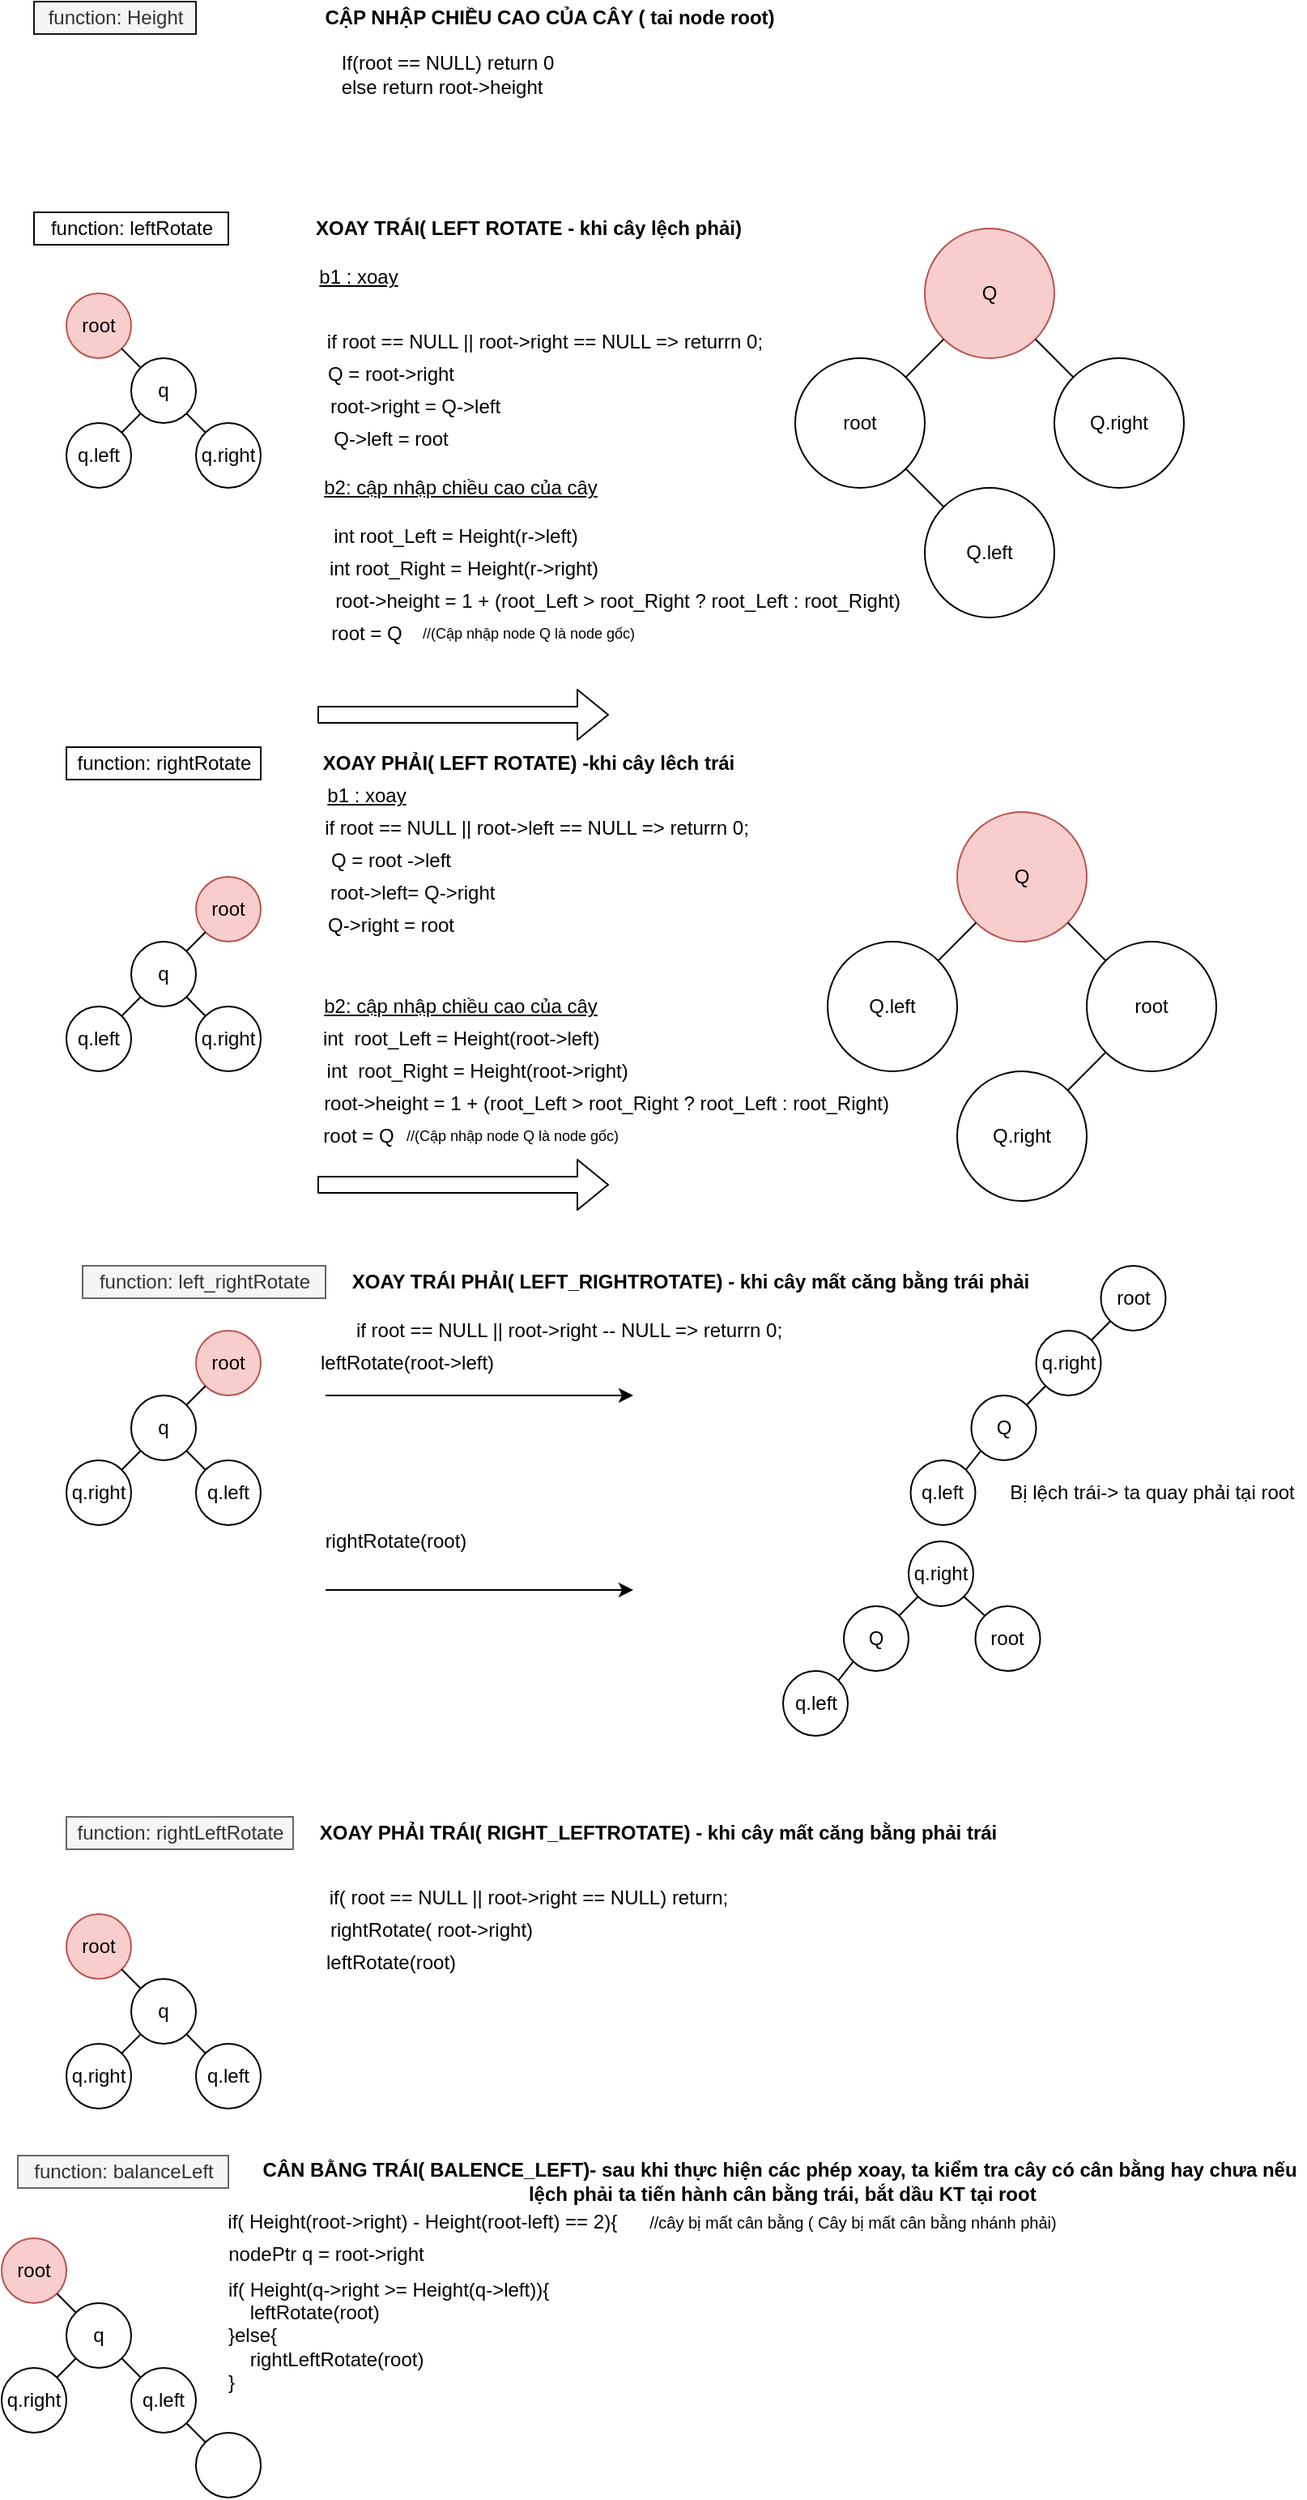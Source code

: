 <mxfile version="14.6.1" type="device"><diagram id="JjCpVRnKjFl-CgR2KbQl" name="Page-1"><mxGraphModel dx="782" dy="1606" grid="1" gridSize="10" guides="1" tooltips="1" connect="1" arrows="1" fold="1" page="1" pageScale="1" pageWidth="827" pageHeight="1169" math="0" shadow="0"><root><mxCell id="0"/><mxCell id="1" parent="0"/><mxCell id="ODR9E4_uN3qAJO0rt-k--1" value="root" style="ellipse;whiteSpace=wrap;html=1;" parent="1" vertex="1"><mxGeometry x="490" y="40" width="80" height="80" as="geometry"/></mxCell><mxCell id="ODR9E4_uN3qAJO0rt-k--2" value="Q" style="ellipse;whiteSpace=wrap;html=1;fillColor=#f8cecc;strokeColor=#b85450;" parent="1" vertex="1"><mxGeometry x="570" y="-40" width="80" height="80" as="geometry"/></mxCell><mxCell id="ODR9E4_uN3qAJO0rt-k--4" value="" style="endArrow=none;html=1;exitX=1;exitY=1;exitDx=0;exitDy=0;entryX=0;entryY=0;entryDx=0;entryDy=0;" parent="1" source="ODR9E4_uN3qAJO0rt-k--1" target="ODR9E4_uN3qAJO0rt-k--11" edge="1"><mxGeometry width="50" height="50" relative="1" as="geometry"><mxPoint x="600" y="50" as="sourcePoint"/><mxPoint x="650" as="targetPoint"/></mxGeometry></mxCell><mxCell id="ODR9E4_uN3qAJO0rt-k--7" value="Q.right" style="ellipse;whiteSpace=wrap;html=1;aspect=fixed;" parent="1" vertex="1"><mxGeometry x="650" y="40" width="80" height="80" as="geometry"/></mxCell><mxCell id="ODR9E4_uN3qAJO0rt-k--8" value="" style="endArrow=none;html=1;exitX=1;exitY=1;exitDx=0;exitDy=0;" parent="1" source="ODR9E4_uN3qAJO0rt-k--2" target="ODR9E4_uN3qAJO0rt-k--7" edge="1"><mxGeometry width="50" height="50" relative="1" as="geometry"><mxPoint x="550" y="50" as="sourcePoint"/><mxPoint x="600" as="targetPoint"/></mxGeometry></mxCell><mxCell id="ODR9E4_uN3qAJO0rt-k--11" value="Q.left" style="ellipse;whiteSpace=wrap;html=1;aspect=fixed;" parent="1" vertex="1"><mxGeometry x="570" y="120" width="80" height="80" as="geometry"/></mxCell><mxCell id="ODR9E4_uN3qAJO0rt-k--12" value="" style="endArrow=none;html=1;entryX=0;entryY=1;entryDx=0;entryDy=0;exitX=1;exitY=0;exitDx=0;exitDy=0;" parent="1" source="ODR9E4_uN3qAJO0rt-k--1" target="ODR9E4_uN3qAJO0rt-k--2" edge="1"><mxGeometry width="50" height="50" relative="1" as="geometry"><mxPoint x="550" y="50" as="sourcePoint"/><mxPoint x="600" as="targetPoint"/></mxGeometry></mxCell><mxCell id="ODR9E4_uN3qAJO0rt-k--15" value="XOAY TRÁI( LEFT ROTATE - khi cây lệch phải)" style="text;html=1;align=center;verticalAlign=middle;resizable=0;points=[];autosize=1;strokeColor=none;fontStyle=1" parent="1" vertex="1"><mxGeometry x="185" y="-50" width="280" height="20" as="geometry"/></mxCell><mxCell id="ODR9E4_uN3qAJO0rt-k--16" value="root" style="ellipse;whiteSpace=wrap;html=1;aspect=fixed;" parent="1" vertex="1"><mxGeometry x="670" y="400" width="80" height="80" as="geometry"/></mxCell><mxCell id="ODR9E4_uN3qAJO0rt-k--17" value="Q" style="ellipse;whiteSpace=wrap;html=1;aspect=fixed;fillColor=#f8cecc;strokeColor=#b85450;" parent="1" vertex="1"><mxGeometry x="590" y="320" width="80" height="80" as="geometry"/></mxCell><mxCell id="ODR9E4_uN3qAJO0rt-k--18" value="Q.left" style="ellipse;whiteSpace=wrap;html=1;aspect=fixed;" parent="1" vertex="1"><mxGeometry x="510" y="400" width="80" height="80" as="geometry"/></mxCell><mxCell id="ODR9E4_uN3qAJO0rt-k--19" value="Q.right" style="ellipse;whiteSpace=wrap;html=1;aspect=fixed;" parent="1" vertex="1"><mxGeometry x="590" y="480" width="80" height="80" as="geometry"/></mxCell><mxCell id="ODR9E4_uN3qAJO0rt-k--20" value="Q = root -&amp;gt;left" style="text;html=1;align=center;verticalAlign=middle;resizable=0;points=[];autosize=1;strokeColor=none;" parent="1" vertex="1"><mxGeometry x="195" y="340" width="90" height="20" as="geometry"/></mxCell><mxCell id="ODR9E4_uN3qAJO0rt-k--21" value="" style="endArrow=none;html=1;exitX=0;exitY=0;exitDx=0;exitDy=0;" parent="1" source="ODR9E4_uN3qAJO0rt-k--16" target="ODR9E4_uN3qAJO0rt-k--17" edge="1"><mxGeometry width="50" height="50" relative="1" as="geometry"><mxPoint x="850" y="450" as="sourcePoint"/><mxPoint x="900" y="400" as="targetPoint"/></mxGeometry></mxCell><mxCell id="ODR9E4_uN3qAJO0rt-k--22" value="" style="endArrow=none;html=1;exitX=0;exitY=1;exitDx=0;exitDy=0;entryX=1;entryY=0;entryDx=0;entryDy=0;" parent="1" source="ODR9E4_uN3qAJO0rt-k--16" target="ODR9E4_uN3qAJO0rt-k--19" edge="1"><mxGeometry width="50" height="50" relative="1" as="geometry"><mxPoint x="850" y="450" as="sourcePoint"/><mxPoint x="900" y="400" as="targetPoint"/></mxGeometry></mxCell><mxCell id="ODR9E4_uN3qAJO0rt-k--23" value="" style="endArrow=none;html=1;exitX=0;exitY=1;exitDx=0;exitDy=0;entryX=1;entryY=0;entryDx=0;entryDy=0;" parent="1" source="ODR9E4_uN3qAJO0rt-k--17" target="ODR9E4_uN3qAJO0rt-k--18" edge="1"><mxGeometry width="50" height="50" relative="1" as="geometry"><mxPoint x="850" y="450" as="sourcePoint"/><mxPoint x="900" y="400" as="targetPoint"/></mxGeometry></mxCell><mxCell id="ODR9E4_uN3qAJO0rt-k--24" value="root-&amp;gt;left= Q-&amp;gt;right&amp;nbsp;" style="text;html=1;align=center;verticalAlign=middle;resizable=0;points=[];autosize=1;strokeColor=none;" parent="1" vertex="1"><mxGeometry x="195" y="360" width="120" height="20" as="geometry"/></mxCell><mxCell id="ODR9E4_uN3qAJO0rt-k--25" value="Q-&amp;gt;right = root" style="text;html=1;align=center;verticalAlign=middle;resizable=0;points=[];autosize=1;strokeColor=none;" parent="1" vertex="1"><mxGeometry x="195" y="380" width="90" height="20" as="geometry"/></mxCell><mxCell id="ODR9E4_uN3qAJO0rt-k--28" value="root" style="ellipse;whiteSpace=wrap;html=1;aspect=fixed;fillColor=#f8cecc;strokeColor=#b85450;" parent="1" vertex="1"><mxGeometry x="40" width="40" height="40" as="geometry"/></mxCell><mxCell id="ODR9E4_uN3qAJO0rt-k--29" value="q" style="ellipse;whiteSpace=wrap;html=1;aspect=fixed;" parent="1" vertex="1"><mxGeometry x="80" y="40" width="40" height="40" as="geometry"/></mxCell><mxCell id="ODR9E4_uN3qAJO0rt-k--30" value="q.right" style="ellipse;whiteSpace=wrap;html=1;aspect=fixed;" parent="1" vertex="1"><mxGeometry x="120" y="80" width="40" height="40" as="geometry"/></mxCell><mxCell id="ODR9E4_uN3qAJO0rt-k--31" value="" style="endArrow=none;html=1;entryX=1;entryY=1;entryDx=0;entryDy=0;exitX=0;exitY=0;exitDx=0;exitDy=0;" parent="1" source="ODR9E4_uN3qAJO0rt-k--29" target="ODR9E4_uN3qAJO0rt-k--28" edge="1"><mxGeometry width="50" height="50" relative="1" as="geometry"><mxPoint x="-180" y="190" as="sourcePoint"/><mxPoint x="-130" y="140" as="targetPoint"/></mxGeometry></mxCell><mxCell id="ODR9E4_uN3qAJO0rt-k--32" value="" style="endArrow=none;html=1;exitX=1;exitY=1;exitDx=0;exitDy=0;entryX=0;entryY=0;entryDx=0;entryDy=0;" parent="1" source="ODR9E4_uN3qAJO0rt-k--29" target="ODR9E4_uN3qAJO0rt-k--30" edge="1"><mxGeometry width="50" height="50" relative="1" as="geometry"><mxPoint x="-180" y="190" as="sourcePoint"/><mxPoint x="-130" y="140" as="targetPoint"/></mxGeometry></mxCell><mxCell id="ODR9E4_uN3qAJO0rt-k--34" value="q.left" style="ellipse;whiteSpace=wrap;html=1;aspect=fixed;" parent="1" vertex="1"><mxGeometry x="40" y="80" width="40" height="40" as="geometry"/></mxCell><mxCell id="ODR9E4_uN3qAJO0rt-k--35" value="" style="endArrow=none;html=1;exitX=0;exitY=1;exitDx=0;exitDy=0;entryX=1;entryY=0;entryDx=0;entryDy=0;" parent="1" source="ODR9E4_uN3qAJO0rt-k--29" target="ODR9E4_uN3qAJO0rt-k--34" edge="1"><mxGeometry width="50" height="50" relative="1" as="geometry"><mxPoint x="-180" y="190" as="sourcePoint"/><mxPoint x="-130" y="140" as="targetPoint"/></mxGeometry></mxCell><mxCell id="ODR9E4_uN3qAJO0rt-k--45" value="root" style="ellipse;whiteSpace=wrap;html=1;aspect=fixed;fillColor=#f8cecc;strokeColor=#b85450;" parent="1" vertex="1"><mxGeometry x="120" y="360" width="40" height="40" as="geometry"/></mxCell><mxCell id="ODR9E4_uN3qAJO0rt-k--46" value="q" style="ellipse;whiteSpace=wrap;html=1;aspect=fixed;" parent="1" vertex="1"><mxGeometry x="80" y="400" width="40" height="40" as="geometry"/></mxCell><mxCell id="ODR9E4_uN3qAJO0rt-k--47" value="q.right" style="ellipse;whiteSpace=wrap;html=1;aspect=fixed;" parent="1" vertex="1"><mxGeometry x="120" y="440" width="40" height="40" as="geometry"/></mxCell><mxCell id="ODR9E4_uN3qAJO0rt-k--48" value="q.left" style="ellipse;whiteSpace=wrap;html=1;aspect=fixed;" parent="1" vertex="1"><mxGeometry x="40" y="440" width="40" height="40" as="geometry"/></mxCell><mxCell id="ODR9E4_uN3qAJO0rt-k--49" value="" style="endArrow=none;html=1;entryX=0;entryY=1;entryDx=0;entryDy=0;exitX=1;exitY=0;exitDx=0;exitDy=0;" parent="1" source="ODR9E4_uN3qAJO0rt-k--46" target="ODR9E4_uN3qAJO0rt-k--45" edge="1"><mxGeometry width="50" height="50" relative="1" as="geometry"><mxPoint x="-180" y="390" as="sourcePoint"/><mxPoint x="-130" y="340" as="targetPoint"/></mxGeometry></mxCell><mxCell id="ODR9E4_uN3qAJO0rt-k--50" value="" style="endArrow=none;html=1;entryX=0;entryY=1;entryDx=0;entryDy=0;exitX=1;exitY=0;exitDx=0;exitDy=0;" parent="1" source="ODR9E4_uN3qAJO0rt-k--48" target="ODR9E4_uN3qAJO0rt-k--46" edge="1"><mxGeometry width="50" height="50" relative="1" as="geometry"><mxPoint x="-180" y="390" as="sourcePoint"/><mxPoint x="-130" y="340" as="targetPoint"/></mxGeometry></mxCell><mxCell id="ODR9E4_uN3qAJO0rt-k--51" value="" style="endArrow=none;html=1;entryX=1;entryY=1;entryDx=0;entryDy=0;exitX=0;exitY=0;exitDx=0;exitDy=0;" parent="1" source="ODR9E4_uN3qAJO0rt-k--47" target="ODR9E4_uN3qAJO0rt-k--46" edge="1"><mxGeometry width="50" height="50" relative="1" as="geometry"><mxPoint x="-180" y="390" as="sourcePoint"/><mxPoint x="-130" y="340" as="targetPoint"/></mxGeometry></mxCell><mxCell id="ODR9E4_uN3qAJO0rt-k--52" value="" style="shape=flexArrow;endArrow=classic;html=1;" parent="1" edge="1"><mxGeometry width="50" height="50" relative="1" as="geometry"><mxPoint x="195" y="260" as="sourcePoint"/><mxPoint x="375" y="260" as="targetPoint"/></mxGeometry></mxCell><mxCell id="ODR9E4_uN3qAJO0rt-k--53" value="" style="shape=flexArrow;endArrow=classic;html=1;" parent="1" edge="1"><mxGeometry width="50" height="50" relative="1" as="geometry"><mxPoint x="195" y="550" as="sourcePoint"/><mxPoint x="375" y="550" as="targetPoint"/></mxGeometry></mxCell><mxCell id="ODR9E4_uN3qAJO0rt-k--54" value="XOAY PHẢI( LEFT ROTATE) -khi cây lêch trái" style="text;html=1;align=center;verticalAlign=middle;resizable=0;points=[];autosize=1;strokeColor=none;fontStyle=1" parent="1" vertex="1"><mxGeometry x="190" y="280" width="270" height="20" as="geometry"/></mxCell><mxCell id="egWvYrUfAF66t9lteNuw-1" value="&lt;font style=&quot;font-size: 12px&quot;&gt;function: leftRotate&lt;/font&gt;" style="text;html=1;align=center;verticalAlign=middle;resizable=0;points=[];autosize=2&#10;;strokeWidth=1;strokeColor=#000000;" parent="1" vertex="1"><mxGeometry x="20" y="-50" width="120" height="20" as="geometry"/></mxCell><mxCell id="egWvYrUfAF66t9lteNuw-2" value="&lt;font style=&quot;font-size: 12px&quot;&gt;function: rightRotate&lt;/font&gt;" style="text;html=1;align=center;verticalAlign=middle;resizable=0;points=[];autosize=2&#10;;strokeWidth=1;strokeColor=#000000;" parent="1" vertex="1"><mxGeometry x="40" y="280" width="120" height="20" as="geometry"/></mxCell><mxCell id="egWvYrUfAF66t9lteNuw-19" value="&lt;span style=&quot;color: rgba(0 , 0 , 0 , 0) ; font-family: monospace ; font-size: 0px&quot;&gt;%3CmxGraphModel%3E%3Croot%3E%3CmxCell%20id%3D%220%22%2F%3E%3CmxCell%20id%3D%221%22%20parent%3D%220%22%2F%3E%3CmxCell%20id%3D%222%22%20value%3D%22if%20root%20%3D%3D%20NULL%20%7C%7C%20root-%26amp%3Bgt%3Bright%20--%20NULL%20%3D%26amp%3Bgt%3B%20returrn%200%3B%22%20style%3D%22text%3Bhtml%3D1%3Balign%3Dcenter%3BverticalAlign%3Dmiddle%3Bresizable%3D0%3Bpoints%3D%5B%5D%3Bautosize%3D1%3BstrokeColor%3Dnone%3B%22%20vertex%3D%221%22%20parent%3D%221%22%3E%3CmxGeometry%20x%3D%22220%22%20y%3D%22620%22%20width%3D%22280%22%20height%3D%2220%22%20as%3D%22geometry%22%2F%3E%3C%2FmxCell%3E%3CmxCell%20id%3D%223%22%20value%3D%22Q%20%3D%20root-%26amp%3Bgt%3Bright%26lt%3Bbr%26gt%3B%22%20style%3D%22text%3Bhtml%3D1%3Balign%3Dcenter%3BverticalAlign%3Dmiddle%3Bresizable%3D0%3Bpoints%3D%5B%5D%3Bautosize%3D1%3BstrokeColor%3Dnone%3B%22%20vertex%3D%221%22%20parent%3D%221%22%3E%3CmxGeometry%20x%3D%22220%22%20y%3D%22640%22%20width%3D%2290%22%20height%3D%2220%22%20as%3D%22geometry%22%2F%3E%3C%2FmxCell%3E%3CmxCell%20id%3D%224%22%20value%3D%22root-%26amp%3Bgt%3Bright%20%3D%20Q-%26amp%3Bgt%3Bleft%22%20style%3D%22text%3Bhtml%3D1%3Balign%3Dcenter%3BverticalAlign%3Dmiddle%3Bresizable%3D0%3Bpoints%3D%5B%5D%3Bautosize%3D1%3BstrokeColor%3Dnone%3B%22%20vertex%3D%221%22%20parent%3D%221%22%3E%3CmxGeometry%20x%3D%22220%22%20y%3D%22660%22%20width%3D%22120%22%20height%3D%2220%22%20as%3D%22geometry%22%2F%3E%3C%2FmxCell%3E%3CmxCell%20id%3D%225%22%20value%3D%22Q-%26amp%3Bgt%3Bleft%20%3D%20root%26lt%3Bbr%26gt%3B%22%20style%3D%22text%3Bhtml%3D1%3Balign%3Dcenter%3BverticalAlign%3Dmiddle%3Bresizable%3D0%3Bpoints%3D%5B%5D%3Bautosize%3D1%3BstrokeColor%3Dnone%3B%22%20vertex%3D%221%22%20parent%3D%221%22%3E%3CmxGeometry%20x%3D%22220%22%20y%3D%22680%22%20width%3D%2290%22%20height%3D%2220%22%20as%3D%22geometry%22%2F%3E%3C%2FmxCell%3E%3CmxCell%20id%3D%226%22%20value%3D%22root%20%3D%20Q%22%20style%3D%22text%3Bhtml%3D1%3Balign%3Dcenter%3BverticalAlign%3Dmiddle%3Bresizable%3D0%3Bpoints%3D%5B%5D%3Bautosize%3D1%3BstrokeColor%3Dnone%3B%22%20vertex%3D%221%22%20parent%3D%221%22%3E%3CmxGeometry%20x%3D%22220%22%20y%3D%22700%22%20width%3D%2260%22%20height%3D%2220%22%20as%3D%22geometry%22%2F%3E%3C%2FmxCell%3E%3C%2Froot%3E%3C%2FmxGraphModel%3E&lt;/span&gt;&lt;span style=&quot;color: rgba(0 , 0 , 0 , 0) ; font-family: monospace ; font-size: 0px&quot;&gt;%3CmxGraphModel%3E%3Croot%3E%3CmxCell%20id%3D%220%22%2F%3E%3CmxCell%20id%3D%221%22%20parent%3D%220%22%2F%3E%3CmxCell%20id%3D%222%22%20value%3D%22if%20root%20%3D%3D%20NULL%20%7C%7C%20root-%26amp%3Bgt%3Bright%20--%20NULL%20%3D%26amp%3Bgt%3B%20returrn%200%3B%22%20style%3D%22text%3Bhtml%3D1%3Balign%3Dcenter%3BverticalAlign%3Dmiddle%3Bresizable%3D0%3Bpoints%3D%5B%5D%3Bautosize%3D1%3BstrokeColor%3Dnone%3B%22%20vertex%3D%221%22%20parent%3D%221%22%3E%3CmxGeometry%20x%3D%22220%22%20y%3D%22620%22%20width%3D%22280%22%20height%3D%2220%22%20as%3D%22geometry%22%2F%3E%3C%2FmxCell%3E%3CmxCell%20id%3D%223%22%20value%3D%22Q%20%3D%20root-%26amp%3Bgt%3Bright%26lt%3Bbr%26gt%3B%22%20style%3D%22text%3Bhtml%3D1%3Balign%3Dcenter%3BverticalAlign%3Dmiddle%3Bresizable%3D0%3Bpoints%3D%5B%5D%3Bautosize%3D1%3BstrokeColor%3Dnone%3B%22%20vertex%3D%221%22%20parent%3D%221%22%3E%3CmxGeometry%20x%3D%22220%22%20y%3D%22640%22%20width%3D%2290%22%20height%3D%2220%22%20as%3D%22geometry%22%2F%3E%3C%2FmxCell%3E%3CmxCell%20id%3D%224%22%20value%3D%22root-%26amp%3Bgt%3Bright%20%3D%20Q-%26amp%3Bgt%3Bleft%22%20style%3D%22text%3Bhtml%3D1%3Balign%3Dcenter%3BverticalAlign%3Dmiddle%3Bresizable%3D0%3Bpoints%3D%5B%5D%3Bautosize%3D1%3BstrokeColor%3Dnone%3B%22%20vertex%3D%221%22%20parent%3D%221%22%3E%3CmxGeometry%20x%3D%22220%22%20y%3D%22660%22%20width%3D%22120%22%20height%3D%2220%22%20as%3D%22geometry%22%2F%3E%3C%2FmxCell%3E%3CmxCell%20id%3D%225%22%20value%3D%22Q-%26amp%3Bgt%3Bleft%20%3D%20root%26lt%3Bbr%26gt%3B%22%20style%3D%22text%3Bhtml%3D1%3Balign%3Dcenter%3BverticalAlign%3Dmiddle%3Bresizable%3D0%3Bpoints%3D%5B%5D%3Bautosize%3D1%3BstrokeColor%3Dnone%3B%22%20vertex%3D%221%22%20parent%3D%221%22%3E%3CmxGeometry%20x%3D%22220%22%20y%3D%22680%22%20width%3D%2290%22%20height%3D%2220%22%20as%3D%22geometry%22%2F%3E%3C%2FmxCell%3E%3CmxCell%20id%3D%226%22%20value%3D%22root%20%3D%20Q%22%20style%3D%22text%3Bhtml%3D1%3Balign%3Dcenter%3BverticalAlign%3Dmiddle%3Bresizable%3D0%3Bpoints%3D%5B%5D%3Bautosize%3D1%3BstrokeColor%3Dnone%3B%22%20vertex%3D%221%22%20parent%3D%221%22%3E%3CmxGeometry%20x%3D%22220%22%20y%3D%22700%22%20width%3D%2260%22%20height%3D%2220%22%20as%3D%22geometry%22%2F%3E%3C%2FmxCell%3E%3C%2Froot%3E%3C%2FmxGraphModel%3E&lt;/span&gt;" style="text;html=1;align=center;verticalAlign=middle;resizable=0;points=[];autosize=1;strokeColor=none;" parent="1" vertex="1"><mxGeometry x="280" y="-20" width="20" height="20" as="geometry"/></mxCell><mxCell id="egWvYrUfAF66t9lteNuw-20" value="if root == NULL || root-&amp;gt;right == NULL =&amp;gt; returrn 0;" style="text;html=1;align=center;verticalAlign=middle;resizable=0;points=[];autosize=1;strokeColor=none;" parent="1" vertex="1"><mxGeometry x="195" y="20" width="280" height="20" as="geometry"/></mxCell><mxCell id="egWvYrUfAF66t9lteNuw-21" value="Q = root-&amp;gt;right&lt;br&gt;" style="text;html=1;align=center;verticalAlign=middle;resizable=0;points=[];autosize=1;strokeColor=none;" parent="1" vertex="1"><mxGeometry x="195" y="40" width="90" height="20" as="geometry"/></mxCell><mxCell id="egWvYrUfAF66t9lteNuw-22" value="root-&amp;gt;right = Q-&amp;gt;left" style="text;html=1;align=center;verticalAlign=middle;resizable=0;points=[];autosize=1;strokeColor=none;" parent="1" vertex="1"><mxGeometry x="195" y="60" width="120" height="20" as="geometry"/></mxCell><mxCell id="egWvYrUfAF66t9lteNuw-23" value="Q-&amp;gt;left = root&lt;br&gt;" style="text;html=1;align=center;verticalAlign=middle;resizable=0;points=[];autosize=1;strokeColor=none;" parent="1" vertex="1"><mxGeometry x="195" y="80" width="90" height="20" as="geometry"/></mxCell><mxCell id="egWvYrUfAF66t9lteNuw-29" value="&lt;u&gt;b1 : xoay&lt;/u&gt;" style="text;html=1;align=center;verticalAlign=middle;resizable=0;points=[];autosize=1;" parent="1" vertex="1"><mxGeometry x="190" y="-20" width="60" height="20" as="geometry"/></mxCell><mxCell id="egWvYrUfAF66t9lteNuw-30" value="b2: cập nhập chiều cao của cây" style="text;html=1;align=center;verticalAlign=middle;resizable=0;points=[];autosize=1;fontStyle=4" parent="1" vertex="1"><mxGeometry x="192.5" y="110" width="180" height="20" as="geometry"/></mxCell><mxCell id="egWvYrUfAF66t9lteNuw-31" value="int root_Left = Height(r-&amp;gt;left)" style="text;html=1;align=center;verticalAlign=middle;resizable=0;points=[];autosize=1;strokeColor=none;" parent="1" vertex="1"><mxGeometry x="195" y="140" width="170" height="20" as="geometry"/></mxCell><mxCell id="egWvYrUfAF66t9lteNuw-32" value="int root_Right = Height(r-&amp;gt;right)" style="text;html=1;align=center;verticalAlign=middle;resizable=0;points=[];autosize=1;strokeColor=none;" parent="1" vertex="1"><mxGeometry x="195" y="160" width="180" height="20" as="geometry"/></mxCell><mxCell id="egWvYrUfAF66t9lteNuw-33" value="function: Height" style="text;html=1;align=center;verticalAlign=middle;resizable=0;points=[];autosize=1;fillColor=#f5f5f5;fontColor=#333333;strokeColor=#141414;" parent="1" vertex="1"><mxGeometry x="20" y="-180" width="100" height="20" as="geometry"/></mxCell><mxCell id="egWvYrUfAF66t9lteNuw-34" value="CẬP NHẬP CHIỀU CAO CỦA CÂY ( tai node root)" style="text;html=1;align=center;verticalAlign=middle;resizable=0;points=[];autosize=1;strokeColor=none;fontStyle=1" parent="1" vertex="1"><mxGeometry x="192.5" y="-180" width="290" height="20" as="geometry"/></mxCell><mxCell id="egWvYrUfAF66t9lteNuw-35" value="If(root == NULL) return 0&lt;br&gt;&lt;div style=&quot;text-align: left&quot;&gt;&lt;span&gt;else return root-&amp;gt;height&lt;/span&gt;&lt;/div&gt;" style="text;html=1;align=center;verticalAlign=middle;resizable=0;points=[];autosize=1;strokeColor=none;" parent="1" vertex="1"><mxGeometry x="200" y="-150" width="150" height="30" as="geometry"/></mxCell><mxCell id="egWvYrUfAF66t9lteNuw-37" value="root-&amp;gt;height = 1 + (root_Left &amp;gt; root_Right ? root_Left : root_Right)" style="text;html=1;align=center;verticalAlign=middle;resizable=0;points=[];autosize=1;strokeColor=none;" parent="1" vertex="1"><mxGeometry x="200" y="180" width="360" height="20" as="geometry"/></mxCell><mxCell id="egWvYrUfAF66t9lteNuw-38" value="root = Q" style="text;html=1;align=center;verticalAlign=middle;resizable=0;points=[];autosize=1;strokeColor=none;" parent="1" vertex="1"><mxGeometry x="195" y="200" width="60" height="20" as="geometry"/></mxCell><mxCell id="egWvYrUfAF66t9lteNuw-39" value="//(Cập nhập node Q là node gốc)" style="text;html=1;align=center;verticalAlign=middle;resizable=0;points=[];autosize=1;strokeColor=none;fontSize=9;" parent="1" vertex="1"><mxGeometry x="250" y="200" width="150" height="20" as="geometry"/></mxCell><mxCell id="egWvYrUfAF66t9lteNuw-41" value="&lt;u&gt;b1 : xoay&lt;/u&gt;" style="text;html=1;align=center;verticalAlign=middle;resizable=0;points=[];autosize=1;" parent="1" vertex="1"><mxGeometry x="195" y="300" width="60" height="20" as="geometry"/></mxCell><mxCell id="egWvYrUfAF66t9lteNuw-43" value="b2: cập nhập chiều cao của cây" style="text;html=1;align=center;verticalAlign=middle;resizable=0;points=[];autosize=1;fontStyle=4" parent="1" vertex="1"><mxGeometry x="192.5" y="430" width="180" height="20" as="geometry"/></mxCell><mxCell id="egWvYrUfAF66t9lteNuw-44" value="int&amp;nbsp; root_Left = Height(root-&amp;gt;left)&amp;nbsp;" style="text;html=1;align=center;verticalAlign=middle;resizable=0;points=[];autosize=1;strokeColor=none;fontSize=12;" parent="1" vertex="1"><mxGeometry x="190" y="450" width="190" height="20" as="geometry"/></mxCell><mxCell id="egWvYrUfAF66t9lteNuw-45" value="int&amp;nbsp; root_Right = Height(root-&amp;gt;right)&amp;nbsp;" style="text;html=1;align=center;verticalAlign=middle;resizable=0;points=[];autosize=1;strokeColor=none;fontSize=12;" parent="1" vertex="1"><mxGeometry x="195" y="470" width="200" height="20" as="geometry"/></mxCell><mxCell id="egWvYrUfAF66t9lteNuw-46" value="root-&amp;gt;height = 1 + (root_Left &amp;gt; root_Right ? root_Left : root_Right)" style="text;html=1;align=center;verticalAlign=middle;resizable=0;points=[];autosize=1;strokeColor=none;fontSize=12;" parent="1" vertex="1"><mxGeometry x="192.5" y="490" width="360" height="20" as="geometry"/></mxCell><mxCell id="egWvYrUfAF66t9lteNuw-47" value="root = Q" style="text;html=1;align=center;verticalAlign=middle;resizable=0;points=[];autosize=1;strokeColor=none;" parent="1" vertex="1"><mxGeometry x="190" y="510" width="60" height="20" as="geometry"/></mxCell><mxCell id="egWvYrUfAF66t9lteNuw-48" value="//(Cập nhập node Q là node gốc)" style="text;html=1;align=center;verticalAlign=middle;resizable=0;points=[];autosize=1;strokeColor=none;fontSize=9;" parent="1" vertex="1"><mxGeometry x="240" y="510" width="150" height="20" as="geometry"/></mxCell><mxCell id="egWvYrUfAF66t9lteNuw-49" value="function: left_rightRotate" style="text;html=1;align=center;verticalAlign=middle;resizable=0;points=[];autosize=1;fontSize=12;fillColor=#f5f5f5;strokeColor=#666666;fontColor=#333333;" parent="1" vertex="1"><mxGeometry x="50" y="600" width="150" height="20" as="geometry"/></mxCell><mxCell id="egWvYrUfAF66t9lteNuw-50" value="XOAY TRÁI PHẢI( LEFT_RIGHTROTATE) - khi cây mất căng bằng trái phải" style="text;html=1;align=center;verticalAlign=middle;resizable=0;points=[];autosize=1;strokeColor=none;fontSize=12;fontStyle=1" parent="1" vertex="1"><mxGeometry x="210" y="600" width="430" height="20" as="geometry"/></mxCell><mxCell id="egWvYrUfAF66t9lteNuw-51" value="root" style="ellipse;whiteSpace=wrap;html=1;aspect=fixed;fillColor=#f8cecc;strokeColor=#b85450;" parent="1" vertex="1"><mxGeometry x="40" y="1000" width="40" height="40" as="geometry"/></mxCell><mxCell id="egWvYrUfAF66t9lteNuw-52" value="q" style="ellipse;whiteSpace=wrap;html=1;aspect=fixed;" parent="1" vertex="1"><mxGeometry x="80" y="1040" width="40" height="40" as="geometry"/></mxCell><mxCell id="egWvYrUfAF66t9lteNuw-53" value="q.right" style="ellipse;whiteSpace=wrap;html=1;aspect=fixed;" parent="1" vertex="1"><mxGeometry x="40" y="1080" width="40" height="40" as="geometry"/></mxCell><mxCell id="egWvYrUfAF66t9lteNuw-54" value="q.left" style="ellipse;whiteSpace=wrap;html=1;aspect=fixed;" parent="1" vertex="1"><mxGeometry x="120" y="1080" width="40" height="40" as="geometry"/></mxCell><mxCell id="egWvYrUfAF66t9lteNuw-55" value="" style="endArrow=none;html=1;entryX=1;entryY=1;entryDx=0;entryDy=0;exitX=0;exitY=0;exitDx=0;exitDy=0;" parent="1" source="egWvYrUfAF66t9lteNuw-52" target="egWvYrUfAF66t9lteNuw-51" edge="1"><mxGeometry width="50" height="50" relative="1" as="geometry"><mxPoint x="-260" y="1030" as="sourcePoint"/><mxPoint x="-210" y="980" as="targetPoint"/></mxGeometry></mxCell><mxCell id="egWvYrUfAF66t9lteNuw-56" value="" style="endArrow=none;html=1;entryX=1;entryY=1;entryDx=0;entryDy=0;exitX=0;exitY=0;exitDx=0;exitDy=0;" parent="1" source="egWvYrUfAF66t9lteNuw-54" target="egWvYrUfAF66t9lteNuw-52" edge="1"><mxGeometry width="50" height="50" relative="1" as="geometry"><mxPoint x="-260" y="1030" as="sourcePoint"/><mxPoint x="-210" y="980" as="targetPoint"/></mxGeometry></mxCell><mxCell id="egWvYrUfAF66t9lteNuw-57" value="" style="endArrow=none;html=1;entryX=0;entryY=1;entryDx=0;entryDy=0;exitX=1;exitY=0;exitDx=0;exitDy=0;" parent="1" source="egWvYrUfAF66t9lteNuw-53" target="egWvYrUfAF66t9lteNuw-52" edge="1"><mxGeometry width="50" height="50" relative="1" as="geometry"><mxPoint x="-260" y="1030" as="sourcePoint"/><mxPoint x="-210" y="980" as="targetPoint"/></mxGeometry></mxCell><mxCell id="egWvYrUfAF66t9lteNuw-58" value="if root == NULL || root-&amp;gt;left == NULL =&amp;gt; returrn 0;" style="text;html=1;align=center;verticalAlign=middle;resizable=0;points=[];autosize=1;strokeColor=none;" parent="1" vertex="1"><mxGeometry x="190" y="320" width="280" height="20" as="geometry"/></mxCell><mxCell id="egWvYrUfAF66t9lteNuw-59" value="if root == NULL || root-&amp;gt;right -- NULL =&amp;gt; returrn 0;" style="text;html=1;align=center;verticalAlign=middle;resizable=0;points=[];autosize=1;strokeColor=none;" parent="1" vertex="1"><mxGeometry x="210" y="630" width="280" height="20" as="geometry"/></mxCell><mxCell id="egWvYrUfAF66t9lteNuw-60" value="rightRotate(root)" style="text;html=1;align=center;verticalAlign=middle;resizable=0;points=[];autosize=1;strokeColor=none;fontSize=12;" parent="1" vertex="1"><mxGeometry x="192.5" y="760" width="100" height="20" as="geometry"/></mxCell><mxCell id="egWvYrUfAF66t9lteNuw-61" value="leftRotate(root-&amp;gt;left)" style="text;html=1;align=center;verticalAlign=middle;resizable=0;points=[];autosize=1;strokeColor=none;fontSize=12;" parent="1" vertex="1"><mxGeometry x="190" y="650" width="120" height="20" as="geometry"/></mxCell><mxCell id="1jjE6Pag_MMH-u759qkK-3" value="" style="endArrow=classic;html=1;" edge="1" parent="1"><mxGeometry width="50" height="50" relative="1" as="geometry"><mxPoint x="200" y="680" as="sourcePoint"/><mxPoint x="390" y="680" as="targetPoint"/></mxGeometry></mxCell><mxCell id="1jjE6Pag_MMH-u759qkK-4" value="Q" style="ellipse;whiteSpace=wrap;html=1;aspect=fixed;" vertex="1" parent="1"><mxGeometry x="598.75" y="680" width="40" height="40" as="geometry"/></mxCell><mxCell id="1jjE6Pag_MMH-u759qkK-8" value="q.left" style="ellipse;whiteSpace=wrap;html=1;aspect=fixed;" vertex="1" parent="1"><mxGeometry x="561.25" y="720" width="40" height="40" as="geometry"/></mxCell><mxCell id="1jjE6Pag_MMH-u759qkK-9" value="q.right" style="ellipse;whiteSpace=wrap;html=1;aspect=fixed;" vertex="1" parent="1"><mxGeometry x="638.75" y="640" width="40" height="40" as="geometry"/></mxCell><mxCell id="1jjE6Pag_MMH-u759qkK-11" value="" style="endArrow=none;html=1;entryX=0;entryY=1;entryDx=0;entryDy=0;exitX=1;exitY=0;exitDx=0;exitDy=0;" edge="1" parent="1" source="1jjE6Pag_MMH-u759qkK-4" target="1jjE6Pag_MMH-u759qkK-9"><mxGeometry width="50" height="50" relative="1" as="geometry"><mxPoint x="468.75" y="600" as="sourcePoint"/><mxPoint x="518.75" y="550" as="targetPoint"/></mxGeometry></mxCell><mxCell id="1jjE6Pag_MMH-u759qkK-12" value="" style="endArrow=none;html=1;entryX=0;entryY=1;entryDx=0;entryDy=0;exitX=1;exitY=0;exitDx=0;exitDy=0;" edge="1" parent="1" source="1jjE6Pag_MMH-u759qkK-8" target="1jjE6Pag_MMH-u759qkK-4"><mxGeometry width="50" height="50" relative="1" as="geometry"><mxPoint x="478.75" y="610" as="sourcePoint"/><mxPoint x="614.608" y="684.142" as="targetPoint"/></mxGeometry></mxCell><mxCell id="1jjE6Pag_MMH-u759qkK-13" value="root" style="ellipse;whiteSpace=wrap;html=1;aspect=fixed;" vertex="1" parent="1"><mxGeometry x="678.75" y="600" width="40" height="40" as="geometry"/></mxCell><mxCell id="1jjE6Pag_MMH-u759qkK-14" value="" style="endArrow=none;html=1;entryX=0;entryY=1;entryDx=0;entryDy=0;exitX=1;exitY=0;exitDx=0;exitDy=0;" edge="1" parent="1" source="1jjE6Pag_MMH-u759qkK-9" target="1jjE6Pag_MMH-u759qkK-13"><mxGeometry width="50" height="50" relative="1" as="geometry"><mxPoint x="390" y="800" as="sourcePoint"/><mxPoint x="440" y="750" as="targetPoint"/></mxGeometry></mxCell><mxCell id="1jjE6Pag_MMH-u759qkK-15" value="Bị lệch trái-&amp;gt; ta quay phải tại root" style="text;html=1;align=center;verticalAlign=middle;resizable=0;points=[];autosize=1;strokeColor=none;" vertex="1" parent="1"><mxGeometry x="615" y="730" width="190" height="20" as="geometry"/></mxCell><mxCell id="1jjE6Pag_MMH-u759qkK-16" value="" style="endArrow=classic;html=1;" edge="1" parent="1"><mxGeometry width="50" height="50" relative="1" as="geometry"><mxPoint x="200" y="800" as="sourcePoint"/><mxPoint x="390" y="800" as="targetPoint"/></mxGeometry></mxCell><mxCell id="1jjE6Pag_MMH-u759qkK-17" value="Q" style="ellipse;whiteSpace=wrap;html=1;aspect=fixed;" vertex="1" parent="1"><mxGeometry x="520" y="810" width="40" height="40" as="geometry"/></mxCell><mxCell id="1jjE6Pag_MMH-u759qkK-18" value="q.left" style="ellipse;whiteSpace=wrap;html=1;aspect=fixed;" vertex="1" parent="1"><mxGeometry x="482.5" y="850" width="40" height="40" as="geometry"/></mxCell><mxCell id="1jjE6Pag_MMH-u759qkK-19" value="q.right" style="ellipse;whiteSpace=wrap;html=1;aspect=fixed;" vertex="1" parent="1"><mxGeometry x="560" y="770" width="40" height="40" as="geometry"/></mxCell><mxCell id="1jjE6Pag_MMH-u759qkK-20" value="" style="endArrow=none;html=1;entryX=0;entryY=1;entryDx=0;entryDy=0;exitX=1;exitY=0;exitDx=0;exitDy=0;" edge="1" parent="1" source="1jjE6Pag_MMH-u759qkK-17" target="1jjE6Pag_MMH-u759qkK-19"><mxGeometry width="50" height="50" relative="1" as="geometry"><mxPoint x="390" y="730" as="sourcePoint"/><mxPoint x="440" y="680" as="targetPoint"/></mxGeometry></mxCell><mxCell id="1jjE6Pag_MMH-u759qkK-21" value="" style="endArrow=none;html=1;entryX=0;entryY=1;entryDx=0;entryDy=0;exitX=1;exitY=0;exitDx=0;exitDy=0;" edge="1" parent="1" source="1jjE6Pag_MMH-u759qkK-18" target="1jjE6Pag_MMH-u759qkK-17"><mxGeometry width="50" height="50" relative="1" as="geometry"><mxPoint x="400" y="740" as="sourcePoint"/><mxPoint x="535.858" y="814.142" as="targetPoint"/></mxGeometry></mxCell><mxCell id="1jjE6Pag_MMH-u759qkK-22" value="root" style="ellipse;whiteSpace=wrap;html=1;aspect=fixed;" vertex="1" parent="1"><mxGeometry x="601.25" y="810" width="40" height="40" as="geometry"/></mxCell><mxCell id="1jjE6Pag_MMH-u759qkK-23" value="" style="endArrow=none;html=1;entryX=0;entryY=0;entryDx=0;entryDy=0;exitX=1;exitY=1;exitDx=0;exitDy=0;" edge="1" parent="1" source="1jjE6Pag_MMH-u759qkK-19" target="1jjE6Pag_MMH-u759qkK-22"><mxGeometry width="50" height="50" relative="1" as="geometry"><mxPoint x="311.25" y="930" as="sourcePoint"/><mxPoint x="361.25" y="880" as="targetPoint"/></mxGeometry></mxCell><mxCell id="1jjE6Pag_MMH-u759qkK-24" value="function: rightLeftRotate" style="text;html=1;align=center;verticalAlign=middle;resizable=0;points=[];autosize=1;fillColor=#f5f5f5;strokeColor=#666666;fontColor=#333333;" vertex="1" parent="1"><mxGeometry x="40" y="940" width="140" height="20" as="geometry"/></mxCell><mxCell id="1jjE6Pag_MMH-u759qkK-25" value="XOAY PHẢI TRÁI( RIGHT_LEFTROTATE) - khi cây mất căng bằng phải trái" style="text;html=1;align=center;verticalAlign=middle;resizable=0;points=[];autosize=1;strokeColor=none;fontSize=12;fontStyle=1" vertex="1" parent="1"><mxGeometry x="190" y="940" width="430" height="20" as="geometry"/></mxCell><mxCell id="1jjE6Pag_MMH-u759qkK-26" value="root" style="ellipse;whiteSpace=wrap;html=1;aspect=fixed;fillColor=#f8cecc;strokeColor=#b85450;" vertex="1" parent="1"><mxGeometry x="120" y="640" width="40" height="40" as="geometry"/></mxCell><mxCell id="1jjE6Pag_MMH-u759qkK-27" value="q" style="ellipse;whiteSpace=wrap;html=1;aspect=fixed;" vertex="1" parent="1"><mxGeometry x="80" y="680" width="40" height="40" as="geometry"/></mxCell><mxCell id="1jjE6Pag_MMH-u759qkK-28" value="q.right" style="ellipse;whiteSpace=wrap;html=1;aspect=fixed;" vertex="1" parent="1"><mxGeometry x="40" y="720" width="40" height="40" as="geometry"/></mxCell><mxCell id="1jjE6Pag_MMH-u759qkK-29" value="q.left" style="ellipse;whiteSpace=wrap;html=1;aspect=fixed;" vertex="1" parent="1"><mxGeometry x="120" y="720" width="40" height="40" as="geometry"/></mxCell><mxCell id="1jjE6Pag_MMH-u759qkK-30" value="" style="endArrow=none;html=1;entryX=0;entryY=1;entryDx=0;entryDy=0;exitX=1;exitY=0;exitDx=0;exitDy=0;" edge="1" parent="1" source="1jjE6Pag_MMH-u759qkK-27" target="1jjE6Pag_MMH-u759qkK-26"><mxGeometry width="50" height="50" relative="1" as="geometry"><mxPoint x="-247.5" y="690" as="sourcePoint"/><mxPoint x="-197.5" y="640" as="targetPoint"/></mxGeometry></mxCell><mxCell id="1jjE6Pag_MMH-u759qkK-31" value="" style="endArrow=none;html=1;entryX=1;entryY=1;entryDx=0;entryDy=0;exitX=0;exitY=0;exitDx=0;exitDy=0;" edge="1" parent="1" source="1jjE6Pag_MMH-u759qkK-29" target="1jjE6Pag_MMH-u759qkK-27"><mxGeometry width="50" height="50" relative="1" as="geometry"><mxPoint x="-247.5" y="690" as="sourcePoint"/><mxPoint x="-197.5" y="640" as="targetPoint"/></mxGeometry></mxCell><mxCell id="1jjE6Pag_MMH-u759qkK-32" value="" style="endArrow=none;html=1;entryX=0;entryY=1;entryDx=0;entryDy=0;exitX=1;exitY=0;exitDx=0;exitDy=0;" edge="1" parent="1" source="1jjE6Pag_MMH-u759qkK-28" target="1jjE6Pag_MMH-u759qkK-27"><mxGeometry width="50" height="50" relative="1" as="geometry"><mxPoint x="-247.5" y="690" as="sourcePoint"/><mxPoint x="-197.5" y="640" as="targetPoint"/></mxGeometry></mxCell><mxCell id="1jjE6Pag_MMH-u759qkK-34" value="if( root == NULL || root-&amp;gt;right == NULL) return;" style="text;html=1;align=center;verticalAlign=middle;resizable=0;points=[];autosize=1;strokeColor=none;" vertex="1" parent="1"><mxGeometry x="195" y="980" width="260" height="20" as="geometry"/></mxCell><mxCell id="1jjE6Pag_MMH-u759qkK-35" value="rightRotate( root-&amp;gt;right)" style="text;html=1;align=center;verticalAlign=middle;resizable=0;points=[];autosize=1;strokeColor=none;" vertex="1" parent="1"><mxGeometry x="195" y="1000" width="140" height="20" as="geometry"/></mxCell><mxCell id="1jjE6Pag_MMH-u759qkK-36" value="leftRotate(root)" style="text;html=1;align=center;verticalAlign=middle;resizable=0;points=[];autosize=1;strokeColor=none;" vertex="1" parent="1"><mxGeometry x="190" y="1020" width="100" height="20" as="geometry"/></mxCell><mxCell id="1jjE6Pag_MMH-u759qkK-38" value="function: balanceLeft" style="text;html=1;align=center;verticalAlign=middle;resizable=0;points=[];autosize=1;strokeColor=#666666;fillColor=#f5f5f5;fontColor=#333333;" vertex="1" parent="1"><mxGeometry x="10" y="1149" width="130" height="20" as="geometry"/></mxCell><mxCell id="1jjE6Pag_MMH-u759qkK-39" value="CÂN BẰNG TRÁI( BALENCE_LEFT)- sau khi thực hiện các phép xoay, ta kiểm tra cây có cân bằng hay chưa nếu&lt;br&gt;&amp;nbsp;lệch phải ta tiến hành cân bằng trái, bắt dầu KT tại root" style="text;html=1;align=center;verticalAlign=middle;resizable=0;points=[];autosize=1;strokeColor=none;fontStyle=1" vertex="1" parent="1"><mxGeometry x="155" y="1150" width="650" height="30" as="geometry"/></mxCell><mxCell id="1jjE6Pag_MMH-u759qkK-40" value="if( Height(root-&amp;gt;right) - Height(root-left) == 2){&amp;nbsp; &amp;nbsp; &amp;nbsp;&amp;nbsp;&lt;font style=&quot;font-size: 10px&quot;&gt;//cây bị mất cân bằng ( Cây bị mất cân bằng nhánh phải)&lt;/font&gt;" style="text;html=1;align=center;verticalAlign=middle;resizable=0;points=[];autosize=1;strokeColor=none;" vertex="1" parent="1"><mxGeometry x="130" y="1180" width="530" height="20" as="geometry"/></mxCell><mxCell id="1jjE6Pag_MMH-u759qkK-41" value="nodePtr q = root-&amp;gt;right" style="text;html=1;align=center;verticalAlign=middle;resizable=0;points=[];autosize=1;strokeColor=none;" vertex="1" parent="1"><mxGeometry x="130" y="1200" width="140" height="20" as="geometry"/></mxCell><mxCell id="1jjE6Pag_MMH-u759qkK-42" value="if( Height(q-&amp;gt;right &amp;gt;= Height(q-&amp;gt;left)){&lt;br&gt;&amp;nbsp; &amp;nbsp; leftRotate(root)&lt;br&gt;}else{&lt;br&gt;&amp;nbsp; &amp;nbsp; rightLeftRotate(root)&lt;br&gt;&lt;div&gt;&lt;span&gt;}&lt;/span&gt;&lt;/div&gt;" style="text;html=1;align=left;verticalAlign=middle;resizable=0;points=[];autosize=1;strokeColor=none;" vertex="1" parent="1"><mxGeometry x="137.5" y="1220" width="210" height="80" as="geometry"/></mxCell><mxCell id="1jjE6Pag_MMH-u759qkK-43" value="root" style="ellipse;whiteSpace=wrap;html=1;aspect=fixed;fillColor=#f8cecc;strokeColor=#b85450;" vertex="1" parent="1"><mxGeometry y="1200" width="40" height="40" as="geometry"/></mxCell><mxCell id="1jjE6Pag_MMH-u759qkK-44" value="q" style="ellipse;whiteSpace=wrap;html=1;aspect=fixed;" vertex="1" parent="1"><mxGeometry x="40" y="1240" width="40" height="40" as="geometry"/></mxCell><mxCell id="1jjE6Pag_MMH-u759qkK-45" value="q.right" style="ellipse;whiteSpace=wrap;html=1;aspect=fixed;" vertex="1" parent="1"><mxGeometry y="1280" width="40" height="40" as="geometry"/></mxCell><mxCell id="1jjE6Pag_MMH-u759qkK-46" value="q.left" style="ellipse;whiteSpace=wrap;html=1;aspect=fixed;" vertex="1" parent="1"><mxGeometry x="80" y="1280" width="40" height="40" as="geometry"/></mxCell><mxCell id="1jjE6Pag_MMH-u759qkK-47" value="" style="endArrow=none;html=1;entryX=1;entryY=1;entryDx=0;entryDy=0;exitX=0;exitY=0;exitDx=0;exitDy=0;" edge="1" parent="1" source="1jjE6Pag_MMH-u759qkK-44" target="1jjE6Pag_MMH-u759qkK-43"><mxGeometry width="50" height="50" relative="1" as="geometry"><mxPoint x="-300" y="1230" as="sourcePoint"/><mxPoint x="-250" y="1180" as="targetPoint"/></mxGeometry></mxCell><mxCell id="1jjE6Pag_MMH-u759qkK-48" value="" style="endArrow=none;html=1;entryX=1;entryY=1;entryDx=0;entryDy=0;exitX=0;exitY=0;exitDx=0;exitDy=0;" edge="1" parent="1" source="1jjE6Pag_MMH-u759qkK-46" target="1jjE6Pag_MMH-u759qkK-44"><mxGeometry width="50" height="50" relative="1" as="geometry"><mxPoint x="-300" y="1230" as="sourcePoint"/><mxPoint x="-250" y="1180" as="targetPoint"/></mxGeometry></mxCell><mxCell id="1jjE6Pag_MMH-u759qkK-49" value="" style="endArrow=none;html=1;entryX=0;entryY=1;entryDx=0;entryDy=0;exitX=1;exitY=0;exitDx=0;exitDy=0;" edge="1" parent="1" source="1jjE6Pag_MMH-u759qkK-45" target="1jjE6Pag_MMH-u759qkK-44"><mxGeometry width="50" height="50" relative="1" as="geometry"><mxPoint x="-300" y="1230" as="sourcePoint"/><mxPoint x="-250" y="1180" as="targetPoint"/></mxGeometry></mxCell><mxCell id="1jjE6Pag_MMH-u759qkK-50" value="" style="ellipse;whiteSpace=wrap;html=1;aspect=fixed;" vertex="1" parent="1"><mxGeometry x="120" y="1320" width="40" height="40" as="geometry"/></mxCell><mxCell id="1jjE6Pag_MMH-u759qkK-51" value="" style="endArrow=none;html=1;exitX=1;exitY=1;exitDx=0;exitDy=0;entryX=0;entryY=0;entryDx=0;entryDy=0;" edge="1" parent="1" source="1jjE6Pag_MMH-u759qkK-46" target="1jjE6Pag_MMH-u759qkK-50"><mxGeometry width="50" height="50" relative="1" as="geometry"><mxPoint x="220" y="1340" as="sourcePoint"/><mxPoint x="270" y="1290" as="targetPoint"/></mxGeometry></mxCell></root></mxGraphModel></diagram></mxfile>